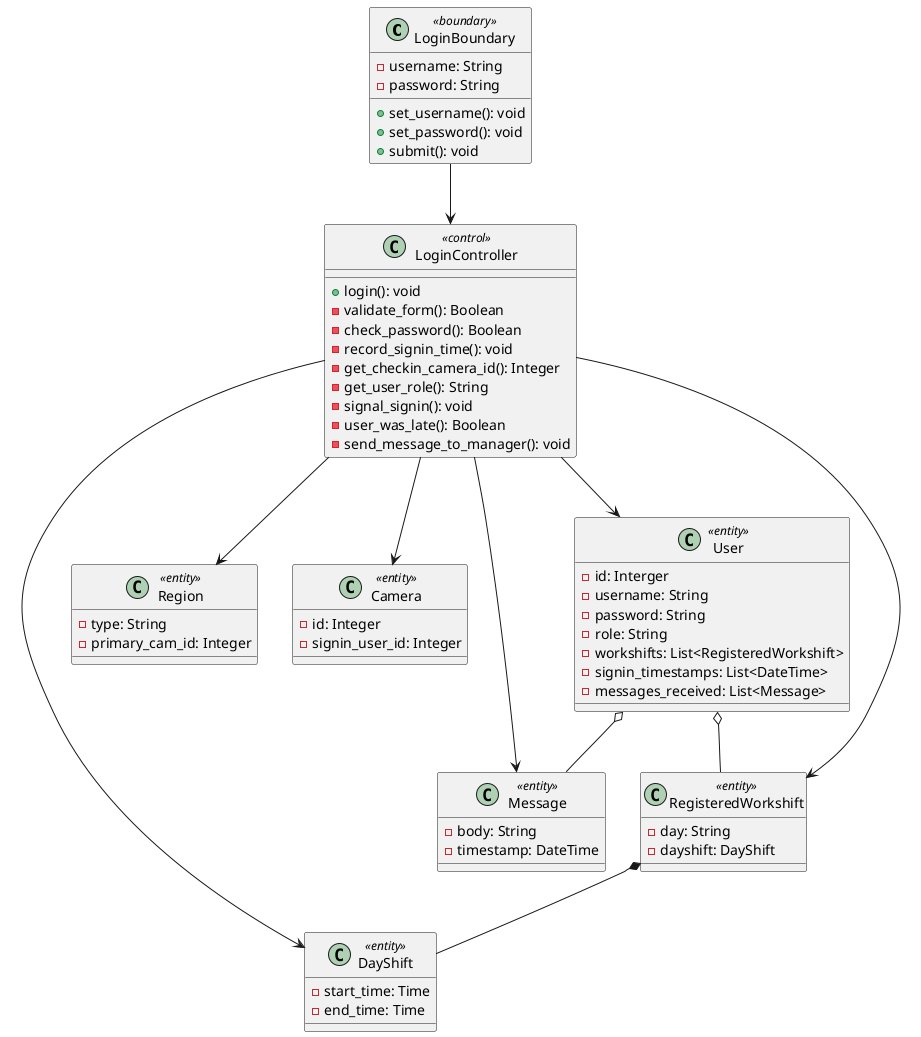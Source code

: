 @startuml

class LoginBoundary <<boundary>> {
    - username: String
    - password: String
    
    + set_username(): void
    + set_password(): void
    + submit(): void
}

class LoginController <<control>> {

    + login(): void
    - validate_form(): Boolean
    - check_password(): Boolean
    - record_signin_time(): void
    - get_checkin_camera_id(): Integer
    - get_user_role(): String
    - signal_signin(): void
    - user_was_late(): Boolean
    - send_message_to_manager(): void
}

class User <<entity>> {
    - id: Interger
    - username: String
    - password: String
    - role: String
    - workshifts: List<RegisteredWorkshift>
    - signin_timestamps: List<DateTime>
    - messages_received: List<Message>
}

class Region <<entity>> {
    - type: String
    - primary_cam_id: Integer
}

class Camera <<entity>> {
    - id: Integer
    - signin_user_id: Integer
}

class RegisteredWorkshift <<entity>> {
    - day: String
    - dayshift: DayShift
}

class DayShift <<entity>> {
    - start_time: Time
    - end_time: Time
}

class Message <<entity>> {
    - body: String
    - timestamp: DateTime
}

LoginBoundary --> LoginController
LoginController --> User
LoginController --> Region
LoginController --> Camera
LoginController --> RegisteredWorkshift
LoginController --> DayShift
LoginController --> Message
User o-- RegisteredWorkshift
RegisteredWorkshift *-- DayShift
User o-- Message

@enduml